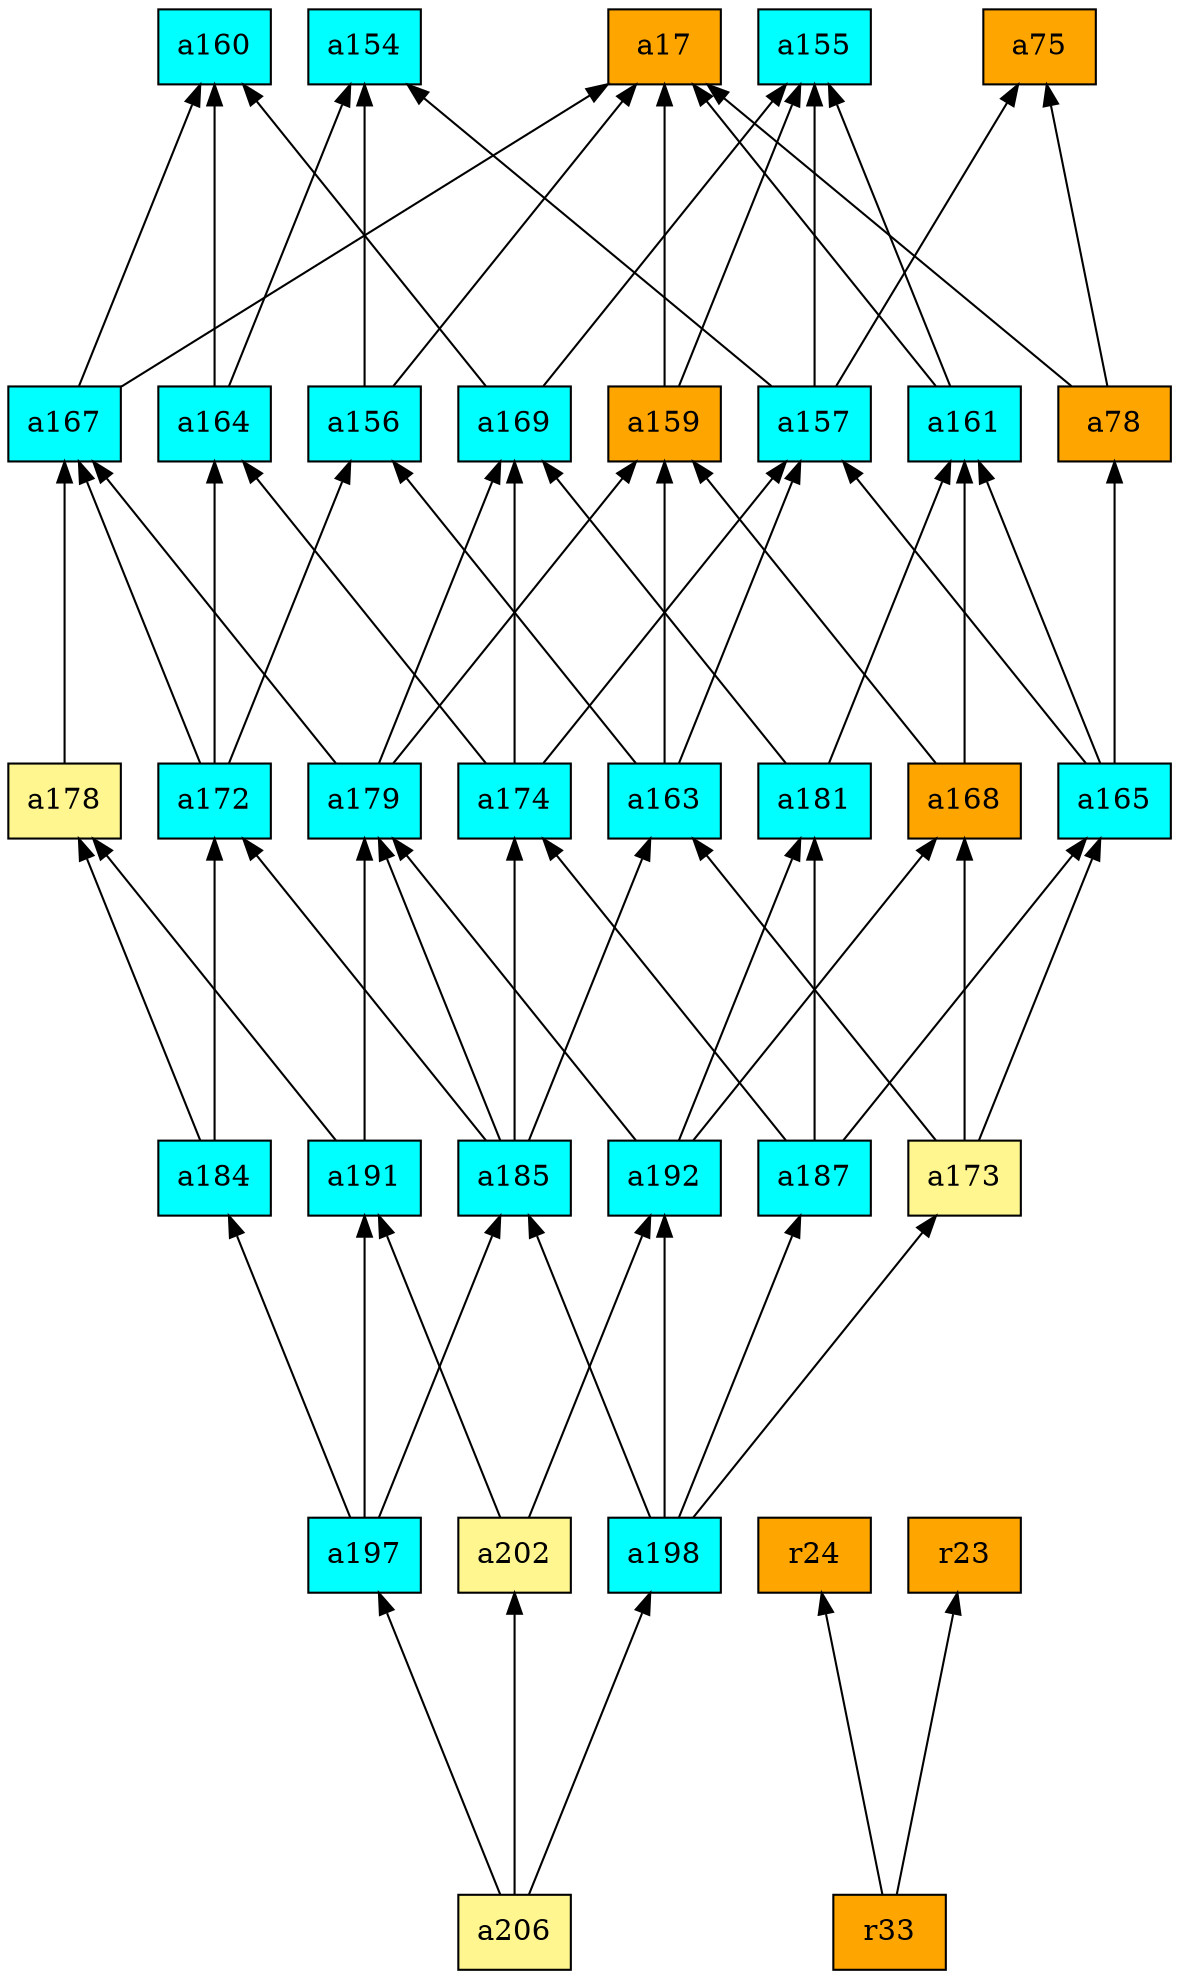 digraph G {
rankdir=BT;ranksep="2.0";
"a192" [shape=record,fillcolor=cyan,style=filled,label="{a192}"];
"a178" [shape=record,fillcolor=khaki1,style=filled,label="{a178}"];
"a172" [shape=record,fillcolor=cyan,style=filled,label="{a172}"];
"a184" [shape=record,fillcolor=cyan,style=filled,label="{a184}"];
"a206" [shape=record,fillcolor=khaki1,style=filled,label="{a206}"];
"a160" [shape=record,fillcolor=cyan,style=filled,label="{a160}"];
"a167" [shape=record,fillcolor=cyan,style=filled,label="{a167}"];
"r24" [shape=record,fillcolor=orange,style=filled,label="{r24}"];
"a198" [shape=record,fillcolor=cyan,style=filled,label="{a198}"];
"a181" [shape=record,fillcolor=cyan,style=filled,label="{a181}"];
"a161" [shape=record,fillcolor=cyan,style=filled,label="{a161}"];
"r33" [shape=record,fillcolor=orange,style=filled,label="{r33}"];
"a191" [shape=record,fillcolor=cyan,style=filled,label="{a191}"];
"a159" [shape=record,fillcolor=orange,style=filled,label="{a159}"];
"a156" [shape=record,fillcolor=cyan,style=filled,label="{a156}"];
"a165" [shape=record,fillcolor=cyan,style=filled,label="{a165}"];
"a154" [shape=record,fillcolor=cyan,style=filled,label="{a154}"];
"a163" [shape=record,fillcolor=cyan,style=filled,label="{a163}"];
"a168" [shape=record,fillcolor=orange,style=filled,label="{a168}"];
"a185" [shape=record,fillcolor=cyan,style=filled,label="{a185}"];
"a75" [shape=record,fillcolor=orange,style=filled,label="{a75}"];
"a187" [shape=record,fillcolor=cyan,style=filled,label="{a187}"];
"a173" [shape=record,fillcolor=khaki1,style=filled,label="{a173}"];
"a17" [shape=record,fillcolor=orange,style=filled,label="{a17}"];
"a174" [shape=record,fillcolor=cyan,style=filled,label="{a174}"];
"a164" [shape=record,fillcolor=cyan,style=filled,label="{a164}"];
"a157" [shape=record,fillcolor=cyan,style=filled,label="{a157}"];
"a78" [shape=record,fillcolor=orange,style=filled,label="{a78}"];
"a155" [shape=record,fillcolor=cyan,style=filled,label="{a155}"];
"r23" [shape=record,fillcolor=orange,style=filled,label="{r23}"];
"a169" [shape=record,fillcolor=cyan,style=filled,label="{a169}"];
"a197" [shape=record,fillcolor=cyan,style=filled,label="{a197}"];
"a179" [shape=record,fillcolor=cyan,style=filled,label="{a179}"];
"a202" [shape=record,fillcolor=khaki1,style=filled,label="{a202}"];
"a192" -> "a181"
"a192" -> "a179"
"a192" -> "a168"
"a178" -> "a167"
"a172" -> "a167"
"a172" -> "a156"
"a172" -> "a164"
"a184" -> "a178"
"a184" -> "a172"
"a206" -> "a198"
"a206" -> "a197"
"a206" -> "a202"
"a167" -> "a160"
"a167" -> "a17"
"a198" -> "a192"
"a198" -> "a185"
"a198" -> "a187"
"a198" -> "a173"
"a181" -> "a161"
"a181" -> "a169"
"a161" -> "a155"
"a161" -> "a17"
"r33" -> "r24"
"r33" -> "r23"
"a191" -> "a178"
"a191" -> "a179"
"a159" -> "a155"
"a159" -> "a17"
"a156" -> "a154"
"a156" -> "a17"
"a165" -> "a157"
"a165" -> "a78"
"a165" -> "a161"
"a163" -> "a157"
"a163" -> "a159"
"a163" -> "a156"
"a168" -> "a159"
"a168" -> "a161"
"a185" -> "a172"
"a185" -> "a174"
"a185" -> "a179"
"a185" -> "a163"
"a187" -> "a181"
"a187" -> "a174"
"a187" -> "a165"
"a173" -> "a165"
"a173" -> "a163"
"a173" -> "a168"
"a174" -> "a157"
"a174" -> "a169"
"a174" -> "a164"
"a164" -> "a154"
"a164" -> "a160"
"a157" -> "a75"
"a157" -> "a154"
"a157" -> "a155"
"a78" -> "a75"
"a78" -> "a17"
"a169" -> "a160"
"a169" -> "a155"
"a197" -> "a184"
"a197" -> "a191"
"a197" -> "a185"
"a179" -> "a167"
"a179" -> "a169"
"a179" -> "a159"
"a202" -> "a191"
"a202" -> "a192"
}